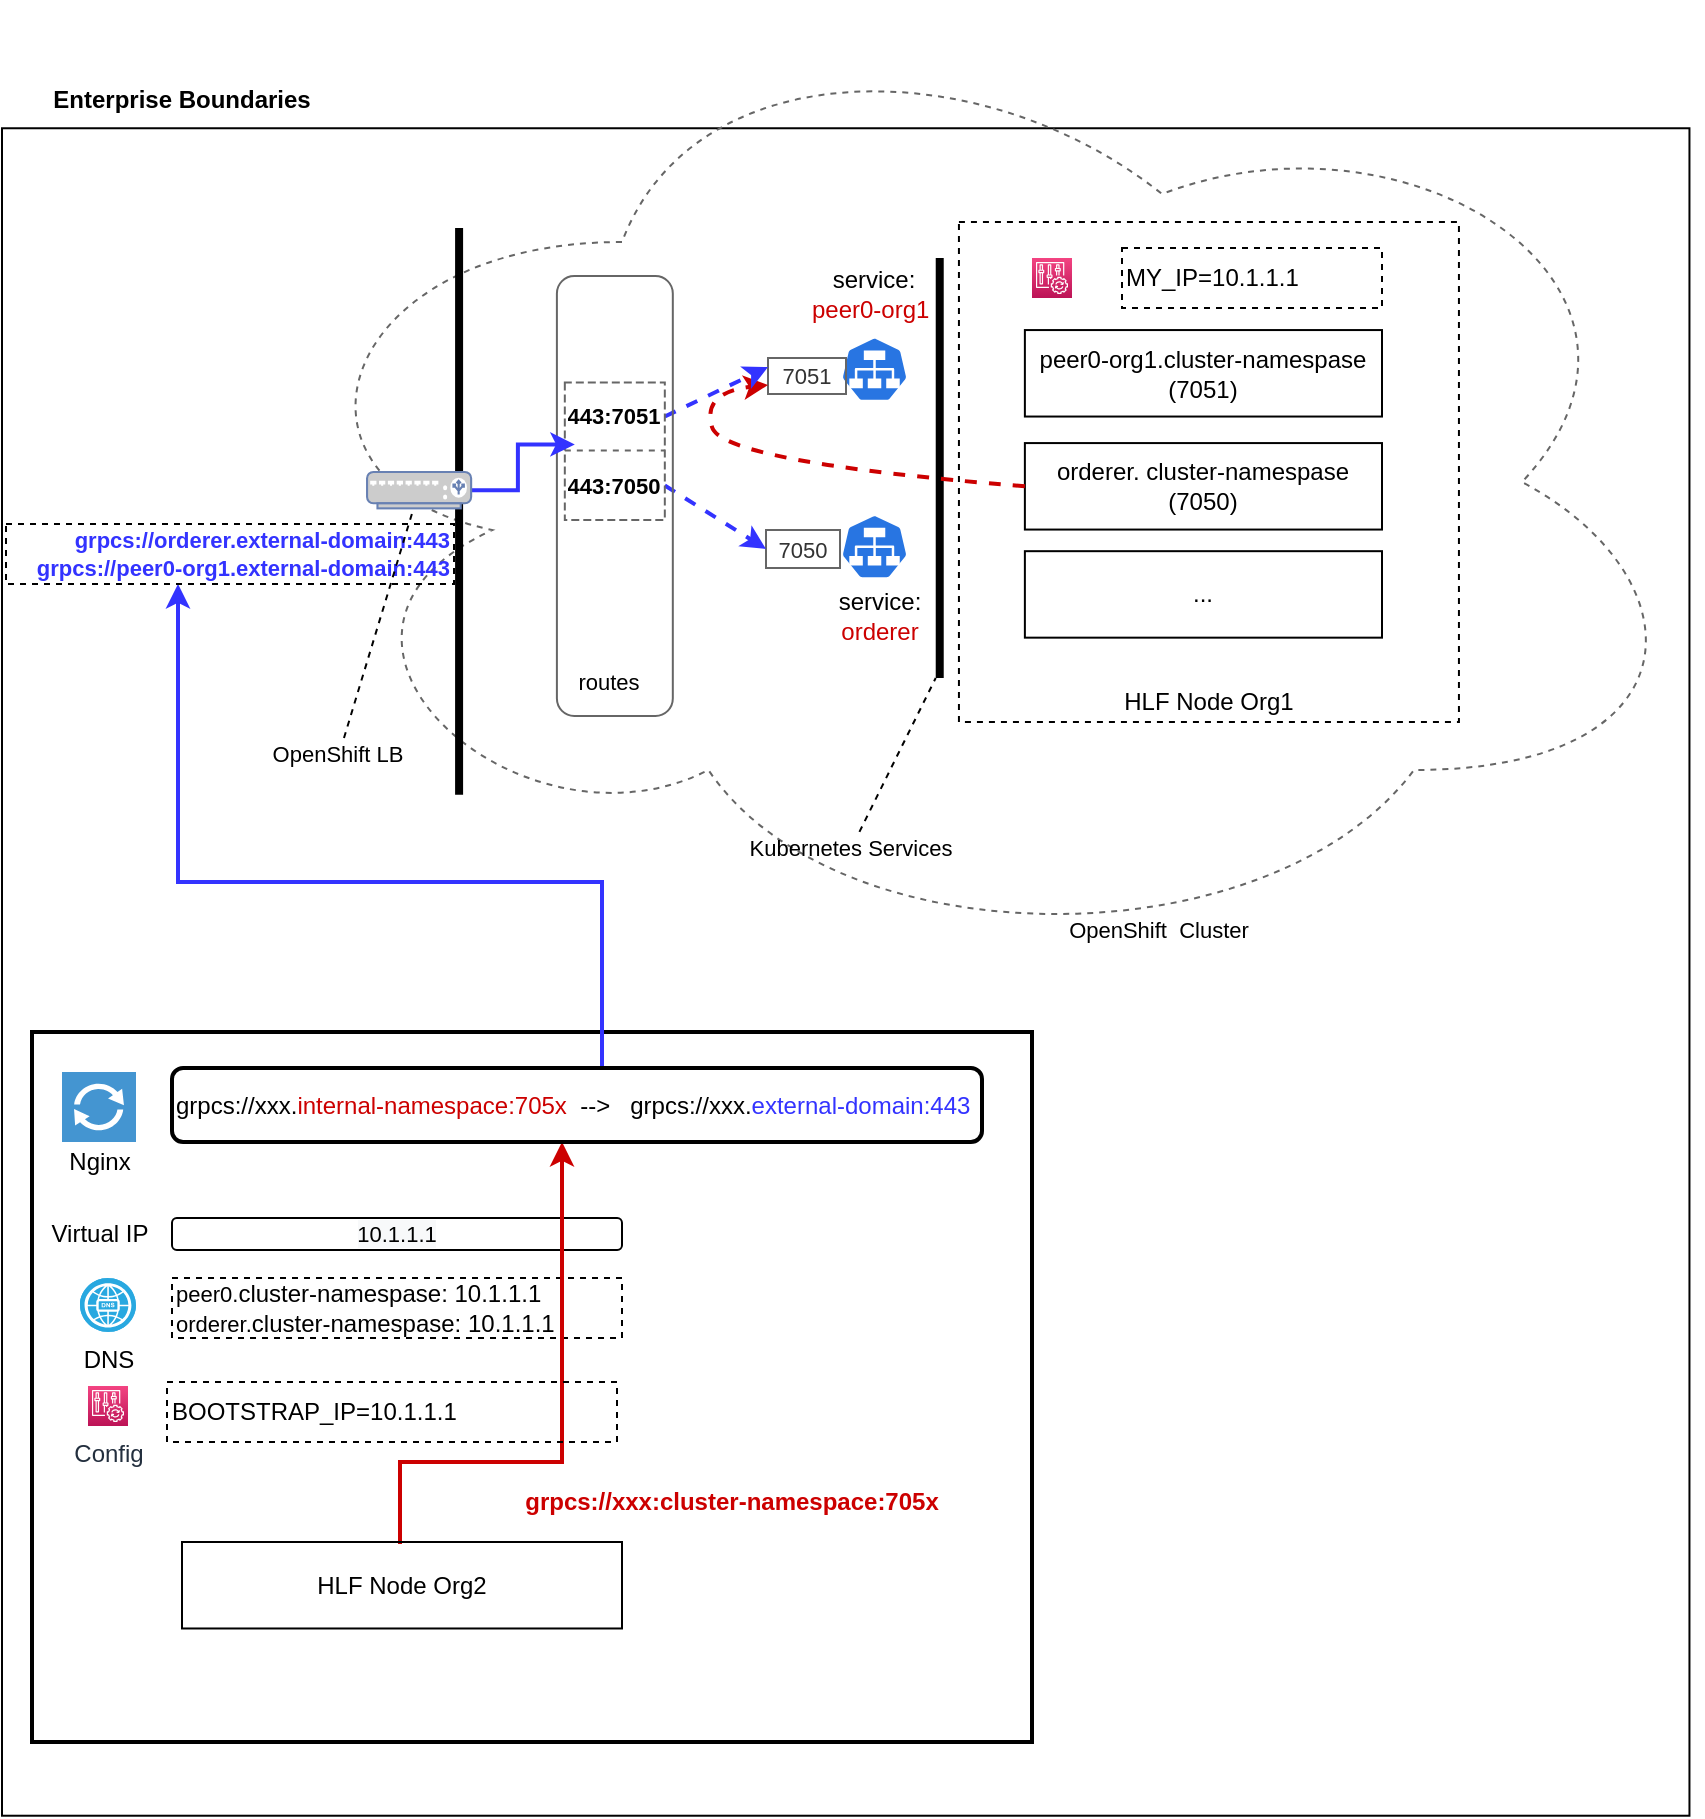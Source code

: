<mxfile version="16.4.6" type="device"><diagram id="oRZOWL5H7QjlcLE_6uBS" name="Page-1"><mxGraphModel dx="1530" dy="2011" grid="1" gridSize="10" guides="1" tooltips="1" connect="1" arrows="1" fold="1" page="1" pageScale="1" pageWidth="827" pageHeight="1169" math="0" shadow="0"><root><mxCell id="0"/><mxCell id="1" parent="0"/><mxCell id="k6lJUGkzzKuA3GovxmI2-25" value="" style="whiteSpace=wrap;html=1;aspect=fixed;fillColor=none;" vertex="1" parent="1"><mxGeometry y="62.13" width="843.73" height="843.73" as="geometry"/></mxCell><mxCell id="k6lJUGkzzKuA3GovxmI2-16" value="" style="ellipse;shape=cloud;whiteSpace=wrap;html=1;fillColor=none;dashed=1;strokeColor=#666666;" vertex="1" parent="1"><mxGeometry x="130" y="-1" width="720" height="480" as="geometry"/></mxCell><mxCell id="k6lJUGkzzKuA3GovxmI2-1" value="" style="rounded=0;whiteSpace=wrap;html=1;strokeWidth=2;" vertex="1" parent="1"><mxGeometry x="15" y="514" width="500" height="355" as="geometry"/></mxCell><mxCell id="k6lJUGkzzKuA3GovxmI2-43" value="" style="pointerEvents=1;shadow=0;dashed=0;html=1;strokeColor=none;fillColor=#4495D1;labelPosition=center;verticalLabelPosition=bottom;verticalAlign=top;align=center;outlineConnect=0;shape=mxgraph.veeam.2d.proxy;" vertex="1" parent="1"><mxGeometry x="30" y="534" width="37" height="35" as="geometry"/></mxCell><mxCell id="k6lJUGkzzKuA3GovxmI2-44" value="Nginx" style="text;html=1;strokeColor=none;fillColor=none;align=center;verticalAlign=middle;whiteSpace=wrap;rounded=0;" vertex="1" parent="1"><mxGeometry x="18.5" y="569" width="60" height="20" as="geometry"/></mxCell><mxCell id="k6lJUGkzzKuA3GovxmI2-45" value="DNS" style="fillColor=#28A8E0;verticalLabelPosition=bottom;sketch=0;html=1;strokeColor=#ffffff;verticalAlign=top;align=center;points=[[0.145,0.145,0],[0.5,0,0],[0.855,0.145,0],[1,0.5,0],[0.855,0.855,0],[0.5,1,0],[0.145,0.855,0],[0,0.5,0]];pointerEvents=1;shape=mxgraph.cisco_safe.compositeIcon;bgIcon=ellipse;resIcon=mxgraph.cisco_safe.capability.dns;" vertex="1" parent="1"><mxGeometry x="39" y="637" width="28" height="27" as="geometry"/></mxCell><mxCell id="k6lJUGkzzKuA3GovxmI2-46" value="&lt;span style=&quot;color: rgb(0 , 0 , 0) ; font-family: &amp;#34;helvetica&amp;#34; ; font-style: normal ; font-weight: 400 ; letter-spacing: normal ; text-align: center ; text-indent: 0px ; text-transform: none ; word-spacing: 0px ; background-color: rgb(248 , 249 , 250) ; display: inline ; float: none&quot;&gt;&lt;font style=&quot;font-size: 11px&quot;&gt;10.1.1.1&lt;/font&gt;&lt;/span&gt;" style="rounded=1;whiteSpace=wrap;html=1;fillColor=none;" vertex="1" parent="1"><mxGeometry x="85" y="607" width="225" height="16" as="geometry"/></mxCell><mxCell id="k6lJUGkzzKuA3GovxmI2-52" value="Virtual IP" style="text;html=1;strokeColor=none;fillColor=none;align=center;verticalAlign=middle;whiteSpace=wrap;rounded=0;dashed=1;" vertex="1" parent="1"><mxGeometry x="18.5" y="600" width="60" height="30" as="geometry"/></mxCell><mxCell id="k6lJUGkzzKuA3GovxmI2-55" value="peer0.&lt;span style=&quot;font-size: 12px&quot;&gt;cluster-namespase: 10.1.1.1&lt;br&gt;&lt;/span&gt;orderer.&lt;span style=&quot;font-size: 12px&quot;&gt;cluster-namespase: 10.1.1.1&lt;/span&gt;&lt;span style=&quot;font-size: 12px&quot;&gt;&lt;br&gt;&lt;/span&gt;" style="rounded=0;whiteSpace=wrap;html=1;dashed=1;fontSize=11;fillColor=none;align=left;" vertex="1" parent="1"><mxGeometry x="85" y="637" width="225" height="30" as="geometry"/></mxCell><mxCell id="k6lJUGkzzKuA3GovxmI2-144" style="edgeStyle=orthogonalEdgeStyle;rounded=0;orthogonalLoop=1;jettySize=auto;html=1;exitX=0.5;exitY=0;exitDx=0;exitDy=0;fontSize=11;targetPerimeterSpacing=0;strokeColor=#CC0000;entryX=0.5;entryY=1;entryDx=0;entryDy=0;strokeWidth=2;" edge="1" parent="1" source="k6lJUGkzzKuA3GovxmI2-56"><mxGeometry relative="1" as="geometry"><mxPoint x="280" y="569" as="targetPoint"/><Array as="points"><mxPoint x="199" y="729"/><mxPoint x="280" y="729"/></Array></mxGeometry></mxCell><mxCell id="k6lJUGkzzKuA3GovxmI2-56" value="HLF Node Org2" style="rounded=0;whiteSpace=wrap;html=1;fillColor=none;" vertex="1" parent="1"><mxGeometry x="90" y="769" width="220" height="43.24" as="geometry"/></mxCell><mxCell id="k6lJUGkzzKuA3GovxmI2-15" value="OpenShift&amp;nbsp; Cluster" style="text;html=1;strokeColor=none;fillColor=none;align=center;verticalAlign=middle;whiteSpace=wrap;rounded=0;fontSize=11;" vertex="1" parent="1"><mxGeometry x="473.221" y="435.761" width="211.257" height="54.545" as="geometry"/></mxCell><mxCell id="k6lJUGkzzKuA3GovxmI2-17" value="" style="whiteSpace=wrap;html=1;aspect=fixed;fillColor=none;dashed=1;" vertex="1" parent="1"><mxGeometry x="478.47" y="109" width="250" height="250" as="geometry"/></mxCell><mxCell id="k6lJUGkzzKuA3GovxmI2-30" value="HLF Node Org1" style="text;html=1;strokeColor=none;fillColor=none;align=center;verticalAlign=middle;whiteSpace=wrap;rounded=0;fontSize=12;" vertex="1" parent="1"><mxGeometry x="545.853" y="316.83" width="115.231" height="63.636" as="geometry"/></mxCell><mxCell id="k6lJUGkzzKuA3GovxmI2-31" value="peer0-org1.cluster-namespase&lt;br&gt;(7051)" style="rounded=0;whiteSpace=wrap;html=1;fillColor=none;" vertex="1" parent="1"><mxGeometry x="511.44" y="163.03" width="178.56" height="43.24" as="geometry"/></mxCell><mxCell id="k6lJUGkzzKuA3GovxmI2-32" value="orderer.&amp;nbsp;cluster-namespase&lt;br&gt;(7050)" style="rounded=0;whiteSpace=wrap;html=1;fillColor=none;" vertex="1" parent="1"><mxGeometry x="511.44" y="219.54" width="178.56" height="43.24" as="geometry"/></mxCell><mxCell id="k6lJUGkzzKuA3GovxmI2-33" value="..." style="rounded=0;whiteSpace=wrap;html=1;fillColor=none;" vertex="1" parent="1"><mxGeometry x="511.44" y="273.59" width="178.56" height="43.24" as="geometry"/></mxCell><mxCell id="k6lJUGkzzKuA3GovxmI2-34" value="" style="line;strokeWidth=4;direction=south;html=1;perimeter=backbonePerimeter;points=[];outlineConnect=0;fillColor=none;" vertex="1" parent="1"><mxGeometry x="459.26" y="127" width="19.21" height="210" as="geometry"/></mxCell><mxCell id="k6lJUGkzzKuA3GovxmI2-35" value="" style="sketch=0;html=1;dashed=0;whitespace=wrap;fillColor=#2875E2;strokeColor=#ffffff;points=[[0.005,0.63,0],[0.1,0.2,0],[0.9,0.2,0],[0.5,0,0],[0.995,0.63,0],[0.72,0.99,0],[0.5,1,0],[0.28,0.99,0]];shape=mxgraph.kubernetes.icon;prIcon=svc" vertex="1" parent="1"><mxGeometry x="415.246" y="255.124" width="42.034" height="32.432" as="geometry"/></mxCell><mxCell id="k6lJUGkzzKuA3GovxmI2-36" value="" style="sketch=0;html=1;dashed=0;whitespace=wrap;fillColor=#2875E2;strokeColor=#ffffff;points=[[0.005,0.63,0],[0.1,0.2,0],[0.9,0.2,0],[0.5,0,0],[0.995,0.63,0],[0.72,0.99,0],[0.5,1,0],[0.28,0.99,0]];shape=mxgraph.kubernetes.icon;prIcon=svc" vertex="1" parent="1"><mxGeometry x="415.243" y="166.433" width="42.034" height="32.432" as="geometry"/></mxCell><mxCell id="k6lJUGkzzKuA3GovxmI2-38" value="service: &lt;br&gt;&lt;font color=&quot;#cc0000&quot;&gt;peer0-org1&lt;/font&gt;&amp;nbsp;" style="text;html=1;strokeColor=none;fillColor=none;align=center;verticalAlign=middle;whiteSpace=wrap;rounded=0;" vertex="1" parent="1"><mxGeometry x="395.41" y="128.6" width="81.69" height="32.43" as="geometry"/></mxCell><mxCell id="k6lJUGkzzKuA3GovxmI2-39" value="service: &lt;br&gt;&lt;font color=&quot;#cc0000&quot;&gt;orderer&lt;/font&gt;" style="text;html=1;strokeColor=none;fillColor=none;align=center;verticalAlign=middle;whiteSpace=wrap;rounded=0;" vertex="1" parent="1"><mxGeometry x="404" y="290.02" width="70" height="32.43" as="geometry"/></mxCell><mxCell id="k6lJUGkzzKuA3GovxmI2-69" value="7051" style="text;html=1;strokeColor=#666666;fillColor=none;align=center;verticalAlign=middle;whiteSpace=wrap;rounded=0;fontSize=11;fontColor=#333333;" vertex="1" parent="1"><mxGeometry x="383" y="177" width="39" height="18" as="geometry"/></mxCell><mxCell id="k6lJUGkzzKuA3GovxmI2-71" value="7050" style="text;html=1;strokeColor=#666666;fillColor=none;align=center;verticalAlign=middle;whiteSpace=wrap;rounded=0;fontSize=11;fontColor=#333333;" vertex="1" parent="1"><mxGeometry x="382" y="263" width="37" height="19" as="geometry"/></mxCell><mxCell id="k6lJUGkzzKuA3GovxmI2-78" value="&lt;span style=&quot;font-size: 12px&quot;&gt;BOOTSTRAP_IP=10.1.1.1&lt;br&gt;&lt;/span&gt;" style="rounded=0;whiteSpace=wrap;html=1;dashed=1;fontSize=11;fillColor=none;align=left;" vertex="1" parent="1"><mxGeometry x="82.5" y="689" width="225" height="30" as="geometry"/></mxCell><mxCell id="k6lJUGkzzKuA3GovxmI2-79" value="Config" style="sketch=0;points=[[0,0,0],[0.25,0,0],[0.5,0,0],[0.75,0,0],[1,0,0],[0,1,0],[0.25,1,0],[0.5,1,0],[0.75,1,0],[1,1,0],[0,0.25,0],[0,0.5,0],[0,0.75,0],[1,0.25,0],[1,0.5,0],[1,0.75,0]];points=[[0,0,0],[0.25,0,0],[0.5,0,0],[0.75,0,0],[1,0,0],[0,1,0],[0.25,1,0],[0.5,1,0],[0.75,1,0],[1,1,0],[0,0.25,0],[0,0.5,0],[0,0.75,0],[1,0.25,0],[1,0.5,0],[1,0.75,0]];outlineConnect=0;fontColor=#232F3E;gradientColor=#F34482;gradientDirection=north;fillColor=#BC1356;strokeColor=#ffffff;dashed=0;verticalLabelPosition=bottom;verticalAlign=top;align=center;html=1;fontSize=12;fontStyle=0;aspect=fixed;shape=mxgraph.aws4.resourceIcon;resIcon=mxgraph.aws4.config;" vertex="1" parent="1"><mxGeometry x="43" y="691" width="20" height="20" as="geometry"/></mxCell><mxCell id="k6lJUGkzzKuA3GovxmI2-80" value="&lt;span style=&quot;font-size: 12px&quot;&gt;MY_IP=10.1.1.1&lt;br&gt;&lt;/span&gt;" style="rounded=0;whiteSpace=wrap;html=1;dashed=1;fontSize=11;fillColor=none;align=left;" vertex="1" parent="1"><mxGeometry x="560" y="122" width="130" height="30" as="geometry"/></mxCell><mxCell id="k6lJUGkzzKuA3GovxmI2-81" value="" style="sketch=0;points=[[0,0,0],[0.25,0,0],[0.5,0,0],[0.75,0,0],[1,0,0],[0,1,0],[0.25,1,0],[0.5,1,0],[0.75,1,0],[1,1,0],[0,0.25,0],[0,0.5,0],[0,0.75,0],[1,0.25,0],[1,0.5,0],[1,0.75,0]];points=[[0,0,0],[0.25,0,0],[0.5,0,0],[0.75,0,0],[1,0,0],[0,1,0],[0.25,1,0],[0.5,1,0],[0.75,1,0],[1,1,0],[0,0.25,0],[0,0.5,0],[0,0.75,0],[1,0.25,0],[1,0.5,0],[1,0.75,0]];outlineConnect=0;fontColor=#232F3E;gradientColor=#F34482;gradientDirection=north;fillColor=#BC1356;strokeColor=#ffffff;dashed=0;verticalLabelPosition=bottom;verticalAlign=top;align=center;html=1;fontSize=12;fontStyle=0;aspect=fixed;shape=mxgraph.aws4.resourceIcon;resIcon=mxgraph.aws4.config;" vertex="1" parent="1"><mxGeometry x="515" y="127" width="20" height="20" as="geometry"/></mxCell><mxCell id="k6lJUGkzzKuA3GovxmI2-72" value="" style="curved=1;endArrow=classic;html=1;rounded=0;fontSize=11;targetPerimeterSpacing=0;exitX=0;exitY=0.5;exitDx=0;exitDy=0;entryX=0;entryY=0.75;entryDx=0;entryDy=0;strokeColor=#CC0000;dashed=1;strokeWidth=2;" edge="1" parent="1" source="k6lJUGkzzKuA3GovxmI2-32" target="k6lJUGkzzKuA3GovxmI2-69"><mxGeometry width="50" height="50" relative="1" as="geometry"><mxPoint x="590" y="89" as="sourcePoint"/><mxPoint x="640" y="39" as="targetPoint"/><Array as="points"><mxPoint x="360" y="229"/><mxPoint x="350" y="194"/></Array></mxGeometry></mxCell><mxCell id="k6lJUGkzzKuA3GovxmI2-128" value="" style="endArrow=classic;html=1;rounded=0;fontSize=11;targetPerimeterSpacing=0;strokeColor=#3333FF;exitX=1;exitY=0.5;exitDx=0;exitDy=0;entryX=0;entryY=0.25;entryDx=0;entryDy=0;dashed=1;strokeWidth=2;" edge="1" parent="1" source="k6lJUGkzzKuA3GovxmI2-110" target="k6lJUGkzzKuA3GovxmI2-69"><mxGeometry width="50" height="50" relative="1" as="geometry"><mxPoint x="310" y="269" as="sourcePoint"/><mxPoint x="360" y="219" as="targetPoint"/></mxGeometry></mxCell><mxCell id="k6lJUGkzzKuA3GovxmI2-129" value="" style="endArrow=classic;html=1;rounded=0;fontSize=11;targetPerimeterSpacing=0;strokeColor=#3333FF;exitX=1;exitY=0.5;exitDx=0;exitDy=0;dashed=1;strokeWidth=2;entryX=0;entryY=0.5;entryDx=0;entryDy=0;" edge="1" parent="1" source="k6lJUGkzzKuA3GovxmI2-114" target="k6lJUGkzzKuA3GovxmI2-71"><mxGeometry width="50" height="50" relative="1" as="geometry"><mxPoint x="315.002" y="229.267" as="sourcePoint"/><mxPoint x="370" y="269" as="targetPoint"/></mxGeometry></mxCell><mxCell id="k6lJUGkzzKuA3GovxmI2-20" value="Enterprise Boundaries" style="text;html=1;strokeColor=none;fillColor=none;align=center;verticalAlign=middle;whiteSpace=wrap;rounded=0;fontStyle=1" vertex="1" parent="1"><mxGeometry y="34.7" width="180" height="27.43" as="geometry"/></mxCell><mxCell id="k6lJUGkzzKuA3GovxmI2-147" style="edgeStyle=orthogonalEdgeStyle;rounded=0;orthogonalLoop=1;jettySize=auto;html=1;exitX=0.5;exitY=0;exitDx=0;exitDy=0;fontSize=11;targetPerimeterSpacing=0;strokeColor=#3333FF;strokeWidth=2;" edge="1" parent="1" source="k6lJUGkzzKuA3GovxmI2-145" target="k6lJUGkzzKuA3GovxmI2-70"><mxGeometry relative="1" as="geometry"><Array as="points"><mxPoint x="300" y="439"/><mxPoint x="88" y="439"/></Array></mxGeometry></mxCell><mxCell id="k6lJUGkzzKuA3GovxmI2-145" value="grpcs://xxx.&lt;font color=&quot;#cc0000&quot;&gt;internal-namespace:705x&lt;/font&gt;&amp;nbsp; --&amp;gt;&amp;nbsp; &amp;nbsp;grpcs://xxx.&lt;font color=&quot;#3333ff&quot;&gt;external-domain:443&lt;/font&gt;" style="rounded=1;whiteSpace=wrap;html=1;fontSize=12;strokeColor=default;strokeWidth=2;fillColor=none;align=left;" vertex="1" parent="1"><mxGeometry x="85" y="532" width="405" height="37" as="geometry"/></mxCell><mxCell id="k6lJUGkzzKuA3GovxmI2-149" value="grpcs://xxx:cluster-namespace:705x" style="text;html=1;strokeColor=none;fillColor=none;align=center;verticalAlign=middle;whiteSpace=wrap;rounded=0;fontSize=12;fontColor=#CC0000;fontStyle=1" vertex="1" parent="1"><mxGeometry x="250" y="739" width="230" height="20" as="geometry"/></mxCell><mxCell id="k6lJUGkzzKuA3GovxmI2-150" value="Kubernetes Services" style="text;html=1;strokeColor=none;fillColor=none;align=center;verticalAlign=middle;whiteSpace=wrap;rounded=0;fontSize=11;" vertex="1" parent="1"><mxGeometry x="359" y="413.91" width="131" height="17" as="geometry"/></mxCell><mxCell id="k6lJUGkzzKuA3GovxmI2-151" value="" style="endArrow=none;html=1;rounded=0;dashed=1;" edge="1" source="k6lJUGkzzKuA3GovxmI2-150" parent="1" target="k6lJUGkzzKuA3GovxmI2-34"><mxGeometry width="50" height="50" relative="1" as="geometry"><mxPoint x="380.998" y="233.909" as="sourcePoint"/><mxPoint x="469" y="304" as="targetPoint"/></mxGeometry></mxCell><mxCell id="k6lJUGkzzKuA3GovxmI2-70" value="grpcs://orderer.external-domain:443&lt;br&gt;grpcs://peer0-org1.external-domain:443" style="text;html=1;strokeColor=default;fillColor=none;align=right;verticalAlign=middle;whiteSpace=wrap;rounded=0;dashed=1;fontSize=11;fontColor=#3333FF;fontStyle=1" vertex="1" parent="1"><mxGeometry x="2.002" y="259.997" width="224" height="30" as="geometry"/></mxCell><mxCell id="k6lJUGkzzKuA3GovxmI2-68" value="" style="group" vertex="1" connectable="0" parent="1"><mxGeometry x="75.412" y="121.997" width="320" height="282.554" as="geometry"/></mxCell><mxCell id="k6lJUGkzzKuA3GovxmI2-95" value="" style="rounded=1;whiteSpace=wrap;html=1;fontSize=11;strokeColor=#666666;fillColor=none;strokeWidth=1;" vertex="1" parent="k6lJUGkzzKuA3GovxmI2-68"><mxGeometry x="202.04" y="14" width="57.96" height="220" as="geometry"/></mxCell><mxCell id="k6lJUGkzzKuA3GovxmI2-23" value="OpenShift LB" style="text;html=1;strokeColor=none;fillColor=none;align=center;verticalAlign=middle;whiteSpace=wrap;rounded=0;fontSize=11;" vertex="1" parent="k6lJUGkzzKuA3GovxmI2-68"><mxGeometry x="50" y="245" width="86" height="17" as="geometry"/></mxCell><mxCell id="k6lJUGkzzKuA3GovxmI2-24" value="" style="endArrow=none;html=1;rounded=0;dashed=1;" edge="1" parent="k6lJUGkzzKuA3GovxmI2-68" source="k6lJUGkzzKuA3GovxmI2-23" target="k6lJUGkzzKuA3GovxmI2-22"><mxGeometry width="50" height="50" relative="1" as="geometry"><mxPoint x="109.998" y="249.999" as="sourcePoint"/><mxPoint x="65.229" y="165.114" as="targetPoint"/></mxGeometry></mxCell><mxCell id="k6lJUGkzzKuA3GovxmI2-88" value="routes" style="shape=image;html=1;verticalAlign=top;verticalLabelPosition=bottom;labelBackgroundColor=#ffffff;imageAspect=0;aspect=fixed;image=https://cdn3.iconfinder.com/data/icons/arrows-396/48/arrow_route-128.png;dashed=1;fontSize=11;fillColor=none;imageBackground=none;" vertex="1" parent="k6lJUGkzzKuA3GovxmI2-68"><mxGeometry x="202.04" y="151.96" width="52.04" height="52.04" as="geometry"/></mxCell><mxCell id="k6lJUGkzzKuA3GovxmI2-109" value="" style="shape=table;html=1;whiteSpace=wrap;startSize=0;container=1;collapsible=0;childLayout=tableLayout;fontSize=11;strokeColor=#666666;strokeWidth=1;fillColor=none;dashed=1;fontStyle=0" vertex="1" parent="k6lJUGkzzKuA3GovxmI2-68"><mxGeometry x="206" y="67.27" width="50" height="68.73" as="geometry"/></mxCell><mxCell id="k6lJUGkzzKuA3GovxmI2-110" value="" style="shape=tableRow;horizontal=0;startSize=0;swimlaneHead=0;swimlaneBody=0;top=0;left=0;bottom=0;right=0;collapsible=0;dropTarget=0;fillColor=none;points=[[0,0.5],[1,0.5]];portConstraint=eastwest;fontSize=11;strokeColor=#666666;strokeWidth=2;" vertex="1" parent="k6lJUGkzzKuA3GovxmI2-109"><mxGeometry width="50" height="34" as="geometry"/></mxCell><mxCell id="k6lJUGkzzKuA3GovxmI2-125" value="443:7051" style="shape=partialRectangle;html=1;whiteSpace=wrap;connectable=0;fillColor=none;top=0;left=0;bottom=0;right=0;overflow=hidden;fontSize=11;strokeColor=#666666;strokeWidth=1;dashed=1;fontStyle=1" vertex="1" parent="k6lJUGkzzKuA3GovxmI2-110"><mxGeometry width="50" height="34" as="geometry"><mxRectangle width="50" height="34" as="alternateBounds"/></mxGeometry></mxCell><mxCell id="k6lJUGkzzKuA3GovxmI2-114" value="" style="shape=tableRow;horizontal=0;startSize=0;swimlaneHead=0;swimlaneBody=0;top=0;left=0;bottom=0;right=0;collapsible=0;dropTarget=0;fillColor=none;points=[[0,0.5],[1,0.5]];portConstraint=eastwest;fontSize=11;strokeColor=#666666;strokeWidth=2;" vertex="1" parent="k6lJUGkzzKuA3GovxmI2-109"><mxGeometry y="34" width="50" height="35" as="geometry"/></mxCell><mxCell id="k6lJUGkzzKuA3GovxmI2-126" value="443:7050" style="shape=partialRectangle;html=1;whiteSpace=wrap;connectable=0;fillColor=none;top=0;left=0;bottom=0;right=0;overflow=hidden;fontSize=11;strokeColor=#666666;strokeWidth=2;fontStyle=1" vertex="1" parent="k6lJUGkzzKuA3GovxmI2-114"><mxGeometry width="50" height="35" as="geometry"><mxRectangle width="50" height="35" as="alternateBounds"/></mxGeometry></mxCell><mxCell id="k6lJUGkzzKuA3GovxmI2-130" value="" style="line;strokeWidth=4;direction=south;html=1;perimeter=backbonePerimeter;points=[];outlineConnect=0;fillColor=none;" vertex="1" parent="k6lJUGkzzKuA3GovxmI2-68"><mxGeometry x="149.998" y="-9.993" width="6.275" height="283.429" as="geometry"/></mxCell><mxCell id="k6lJUGkzzKuA3GovxmI2-154" style="edgeStyle=orthogonalEdgeStyle;rounded=0;orthogonalLoop=1;jettySize=auto;html=1;exitX=1;exitY=0.5;exitDx=0;exitDy=0;exitPerimeter=0;entryX=0.1;entryY=-0.088;entryDx=0;entryDy=0;entryPerimeter=0;fontSize=12;fontColor=#CC0000;targetPerimeterSpacing=0;strokeColor=#3333FF;strokeWidth=2;" edge="1" parent="k6lJUGkzzKuA3GovxmI2-68" source="k6lJUGkzzKuA3GovxmI2-22" target="k6lJUGkzzKuA3GovxmI2-114"><mxGeometry relative="1" as="geometry"/></mxCell><mxCell id="k6lJUGkzzKuA3GovxmI2-22" value="" style="fontColor=#0066CC;verticalAlign=top;verticalLabelPosition=bottom;labelPosition=center;align=center;html=1;outlineConnect=0;fillColor=#CCCCCC;strokeColor=#6881B3;gradientColor=none;gradientDirection=north;strokeWidth=2;shape=mxgraph.networks.load_balancer;" vertex="1" parent="k6lJUGkzzKuA3GovxmI2-68"><mxGeometry x="107.12" y="112" width="52.04" height="18.18" as="geometry"/></mxCell></root></mxGraphModel></diagram></mxfile>